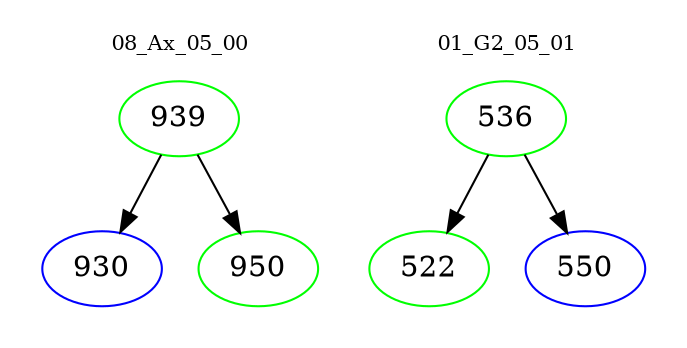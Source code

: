 digraph{
subgraph cluster_0 {
color = white
label = "08_Ax_05_00";
fontsize=10;
T0_939 [label="939", color="green"]
T0_939 -> T0_930 [color="black"]
T0_930 [label="930", color="blue"]
T0_939 -> T0_950 [color="black"]
T0_950 [label="950", color="green"]
}
subgraph cluster_1 {
color = white
label = "01_G2_05_01";
fontsize=10;
T1_536 [label="536", color="green"]
T1_536 -> T1_522 [color="black"]
T1_522 [label="522", color="green"]
T1_536 -> T1_550 [color="black"]
T1_550 [label="550", color="blue"]
}
}
